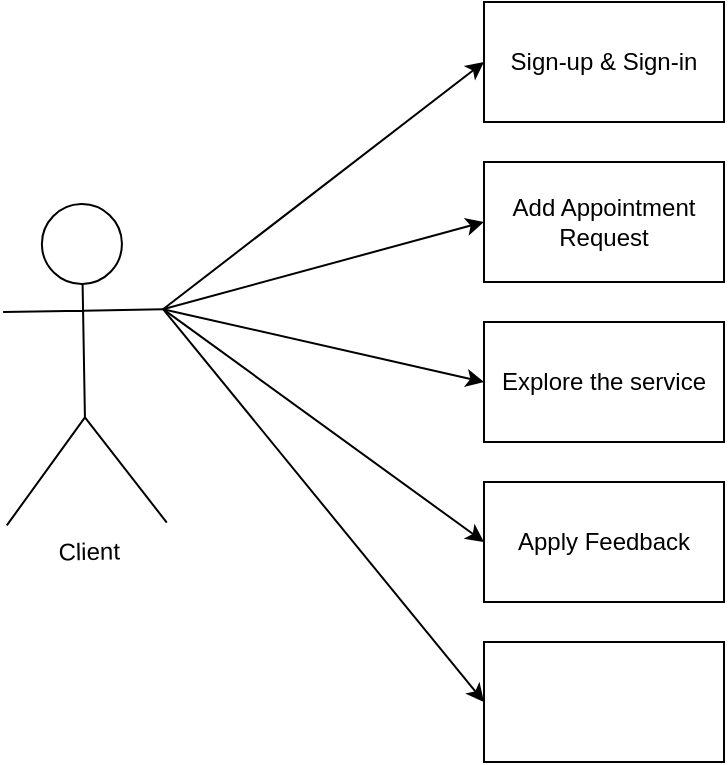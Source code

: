 <mxfile version="10.8.0" type="device"><diagram id="h2rvXb9PN868u3rJRkRb" name="Page-1"><mxGraphModel dx="824" dy="497" grid="1" gridSize="10" guides="1" tooltips="1" connect="1" arrows="1" fold="1" page="1" pageScale="1" pageWidth="850" pageHeight="1100" math="0" shadow="0"><root><mxCell id="0"/><mxCell id="1" parent="0"/><mxCell id="Gxu71xkuOfZsCzo-nbbr-1" value="Client" style="shape=umlActor;verticalLabelPosition=bottom;labelBackgroundColor=#ffffff;verticalAlign=top;html=1;outlineConnect=0;rotation=-1;" parent="1" vertex="1"><mxGeometry x="120" y="361" width="80" height="160" as="geometry"/></mxCell><mxCell id="Gxu71xkuOfZsCzo-nbbr-2" value="Sign-up &amp;amp; Sign-in" style="rounded=0;whiteSpace=wrap;html=1;" parent="1" vertex="1"><mxGeometry x="360" y="260" width="120" height="60" as="geometry"/></mxCell><mxCell id="Gxu71xkuOfZsCzo-nbbr-8" value="Add Appointment Request" style="rounded=0;whiteSpace=wrap;html=1;" parent="1" vertex="1"><mxGeometry x="360" y="340" width="120" height="60" as="geometry"/></mxCell><mxCell id="Gxu71xkuOfZsCzo-nbbr-9" value="Explore the service" style="rounded=0;whiteSpace=wrap;html=1;" parent="1" vertex="1"><mxGeometry x="360" y="420" width="120" height="60" as="geometry"/></mxCell><mxCell id="Gxu71xkuOfZsCzo-nbbr-10" value="Apply Feedback" style="rounded=0;whiteSpace=wrap;html=1;" parent="1" vertex="1"><mxGeometry x="360" y="500" width="120" height="60" as="geometry"/></mxCell><mxCell id="Gxu71xkuOfZsCzo-nbbr-11" value="" style="rounded=0;whiteSpace=wrap;html=1;" parent="1" vertex="1"><mxGeometry x="360" y="580" width="120" height="60" as="geometry"/></mxCell><mxCell id="Gxu71xkuOfZsCzo-nbbr-12" value="" style="endArrow=classic;html=1;exitX=1;exitY=0.333;exitDx=0;exitDy=0;exitPerimeter=0;entryX=0;entryY=0.5;entryDx=0;entryDy=0;" parent="1" source="Gxu71xkuOfZsCzo-nbbr-1" target="Gxu71xkuOfZsCzo-nbbr-2" edge="1"><mxGeometry width="50" height="50" relative="1" as="geometry"><mxPoint x="200" y="440" as="sourcePoint"/><mxPoint x="330" y="310" as="targetPoint"/></mxGeometry></mxCell><mxCell id="Gxu71xkuOfZsCzo-nbbr-13" value="" style="endArrow=classic;html=1;exitX=1;exitY=0.333;exitDx=0;exitDy=0;exitPerimeter=0;entryX=0;entryY=0.5;entryDx=0;entryDy=0;" parent="1" source="Gxu71xkuOfZsCzo-nbbr-1" target="Gxu71xkuOfZsCzo-nbbr-8" edge="1"><mxGeometry width="50" height="50" relative="1" as="geometry"><mxPoint x="250" y="475" as="sourcePoint"/><mxPoint x="300" y="425" as="targetPoint"/></mxGeometry></mxCell><mxCell id="Gxu71xkuOfZsCzo-nbbr-14" value="" style="endArrow=classic;html=1;exitX=1;exitY=0.333;exitDx=0;exitDy=0;exitPerimeter=0;entryX=0;entryY=0.5;entryDx=0;entryDy=0;" parent="1" source="Gxu71xkuOfZsCzo-nbbr-1" target="Gxu71xkuOfZsCzo-nbbr-9" edge="1"><mxGeometry width="50" height="50" relative="1" as="geometry"><mxPoint x="260" y="570" as="sourcePoint"/><mxPoint x="310" y="520" as="targetPoint"/></mxGeometry></mxCell><mxCell id="Gxu71xkuOfZsCzo-nbbr-15" value="" style="endArrow=classic;html=1;exitX=1;exitY=0.333;exitDx=0;exitDy=0;exitPerimeter=0;entryX=0;entryY=0.5;entryDx=0;entryDy=0;" parent="1" source="Gxu71xkuOfZsCzo-nbbr-1" target="Gxu71xkuOfZsCzo-nbbr-10" edge="1"><mxGeometry width="50" height="50" relative="1" as="geometry"><mxPoint x="260" y="550" as="sourcePoint"/><mxPoint x="310" y="500" as="targetPoint"/></mxGeometry></mxCell><mxCell id="n6aDwIpO4-XRFXtB47fM-1" value="" style="endArrow=classic;html=1;exitX=1;exitY=0.333;exitDx=0;exitDy=0;exitPerimeter=0;entryX=0;entryY=0.5;entryDx=0;entryDy=0;" edge="1" parent="1" source="Gxu71xkuOfZsCzo-nbbr-1" target="Gxu71xkuOfZsCzo-nbbr-11"><mxGeometry width="50" height="50" relative="1" as="geometry"><mxPoint x="230" y="580" as="sourcePoint"/><mxPoint x="280" y="530" as="targetPoint"/></mxGeometry></mxCell></root></mxGraphModel></diagram></mxfile>